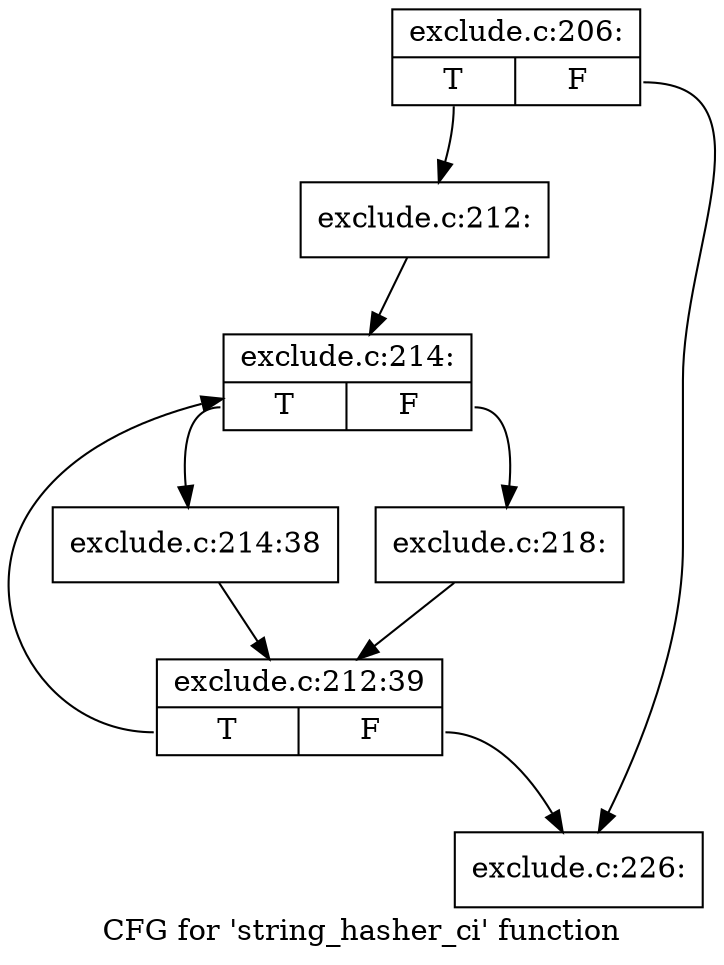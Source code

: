 digraph "CFG for 'string_hasher_ci' function" {
	label="CFG for 'string_hasher_ci' function";

	Node0xde2aaf0 [shape=record,label="{exclude.c:206:|{<s0>T|<s1>F}}"];
	Node0xde2aaf0:s0 -> Node0xde49220;
	Node0xde2aaf0:s1 -> Node0xde353b0;
	Node0xde49220 [shape=record,label="{exclude.c:212:}"];
	Node0xde49220 -> Node0xde39d50;
	Node0xde39d50 [shape=record,label="{exclude.c:214:|{<s0>T|<s1>F}}"];
	Node0xde39d50:s0 -> Node0xde3cb20;
	Node0xde39d50:s1 -> Node0xde3ca60;
	Node0xde3ca60 [shape=record,label="{exclude.c:218:}"];
	Node0xde3ca60 -> Node0xde3cab0;
	Node0xde3cb20 [shape=record,label="{exclude.c:214:38}"];
	Node0xde3cb20 -> Node0xde3cab0;
	Node0xde3cab0 [shape=record,label="{exclude.c:212:39|{<s0>T|<s1>F}}"];
	Node0xde3cab0:s0 -> Node0xde39d50;
	Node0xde3cab0:s1 -> Node0xde353b0;
	Node0xde353b0 [shape=record,label="{exclude.c:226:}"];
}
